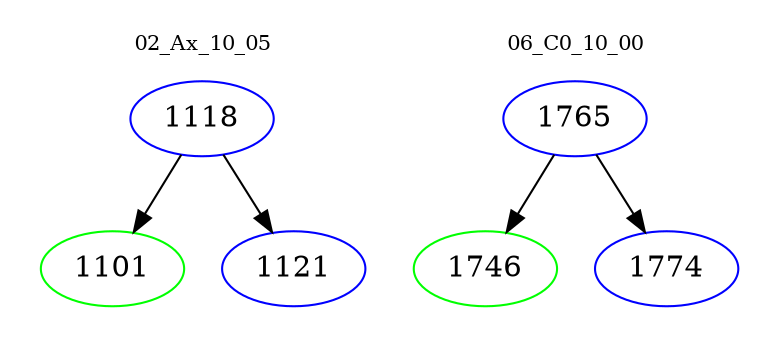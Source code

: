 digraph{
subgraph cluster_0 {
color = white
label = "02_Ax_10_05";
fontsize=10;
T0_1118 [label="1118", color="blue"]
T0_1118 -> T0_1101 [color="black"]
T0_1101 [label="1101", color="green"]
T0_1118 -> T0_1121 [color="black"]
T0_1121 [label="1121", color="blue"]
}
subgraph cluster_1 {
color = white
label = "06_C0_10_00";
fontsize=10;
T1_1765 [label="1765", color="blue"]
T1_1765 -> T1_1746 [color="black"]
T1_1746 [label="1746", color="green"]
T1_1765 -> T1_1774 [color="black"]
T1_1774 [label="1774", color="blue"]
}
}
